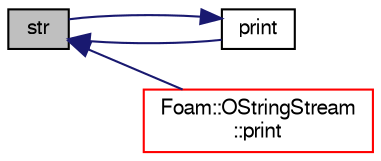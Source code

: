 digraph "str"
{
  bgcolor="transparent";
  edge [fontname="FreeSans",fontsize="10",labelfontname="FreeSans",labelfontsize="10"];
  node [fontname="FreeSans",fontsize="10",shape=record];
  rankdir="LR";
  Node23 [label="str",height=0.2,width=0.4,color="black", fillcolor="grey75", style="filled", fontcolor="black"];
  Node23 -> Node24 [dir="back",color="midnightblue",fontsize="10",style="solid",fontname="FreeSans"];
  Node24 [label="print",height=0.2,width=0.4,color="black",URL="$a26298.html#aa61247f481294e0822e293753513bd29",tooltip="Print description to Ostream. "];
  Node24 -> Node23 [dir="back",color="midnightblue",fontsize="10",style="solid",fontname="FreeSans"];
  Node23 -> Node25 [dir="back",color="midnightblue",fontsize="10",style="solid",fontname="FreeSans"];
  Node25 [label="Foam::OStringStream\l::print",height=0.2,width=0.4,color="red",URL="$a26302.html#aa61247f481294e0822e293753513bd29",tooltip="Print description to Ostream. "];
}
